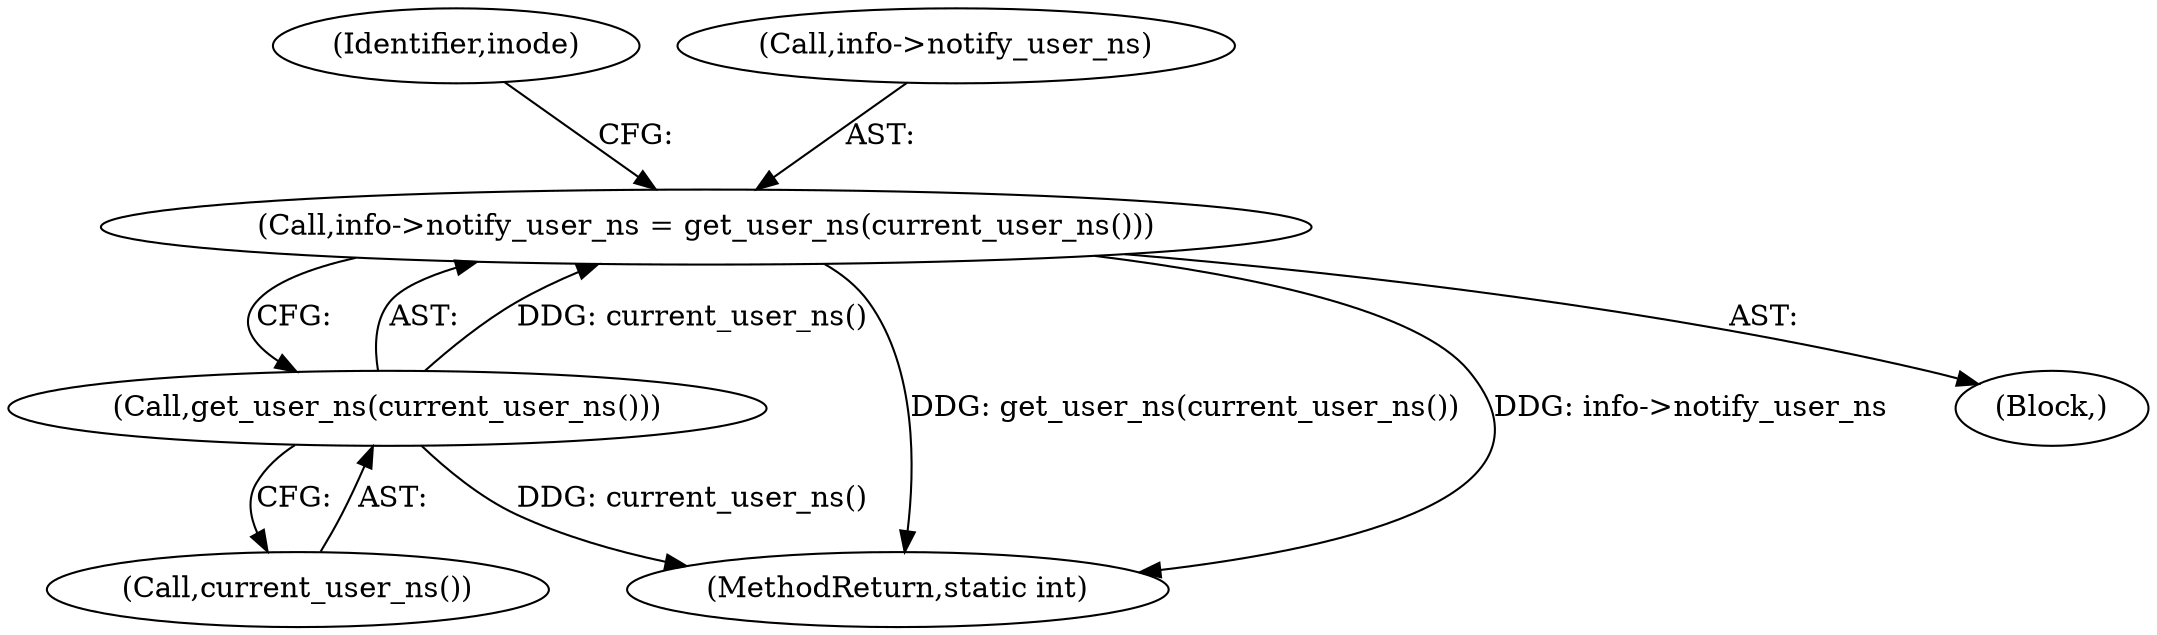 digraph "0_linux_f991af3daabaecff34684fd51fac80319d1baad1@pointer" {
"1000432" [label="(Call,info->notify_user_ns = get_user_ns(current_user_ns()))"];
"1000436" [label="(Call,get_user_ns(current_user_ns()))"];
"1000440" [label="(Identifier,inode)"];
"1000436" [label="(Call,get_user_ns(current_user_ns()))"];
"1000432" [label="(Call,info->notify_user_ns = get_user_ns(current_user_ns()))"];
"1000437" [label="(Call,current_user_ns())"];
"1000469" [label="(MethodReturn,static int)"];
"1000358" [label="(Block,)"];
"1000433" [label="(Call,info->notify_user_ns)"];
"1000432" -> "1000358"  [label="AST: "];
"1000432" -> "1000436"  [label="CFG: "];
"1000433" -> "1000432"  [label="AST: "];
"1000436" -> "1000432"  [label="AST: "];
"1000440" -> "1000432"  [label="CFG: "];
"1000432" -> "1000469"  [label="DDG: get_user_ns(current_user_ns())"];
"1000432" -> "1000469"  [label="DDG: info->notify_user_ns"];
"1000436" -> "1000432"  [label="DDG: current_user_ns()"];
"1000436" -> "1000437"  [label="CFG: "];
"1000437" -> "1000436"  [label="AST: "];
"1000436" -> "1000469"  [label="DDG: current_user_ns()"];
}
